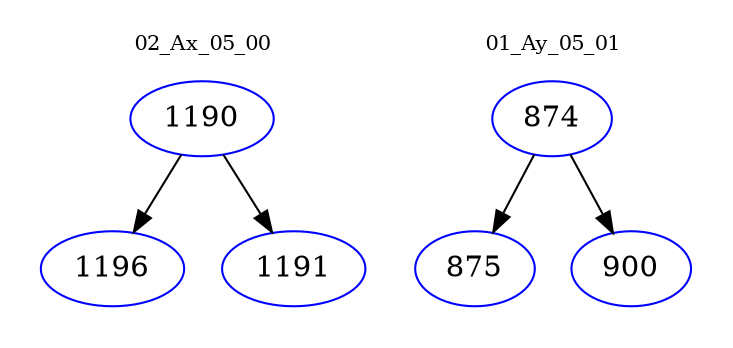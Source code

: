 digraph{
subgraph cluster_0 {
color = white
label = "02_Ax_05_00";
fontsize=10;
T0_1190 [label="1190", color="blue"]
T0_1190 -> T0_1196 [color="black"]
T0_1196 [label="1196", color="blue"]
T0_1190 -> T0_1191 [color="black"]
T0_1191 [label="1191", color="blue"]
}
subgraph cluster_1 {
color = white
label = "01_Ay_05_01";
fontsize=10;
T1_874 [label="874", color="blue"]
T1_874 -> T1_875 [color="black"]
T1_875 [label="875", color="blue"]
T1_874 -> T1_900 [color="black"]
T1_900 [label="900", color="blue"]
}
}
